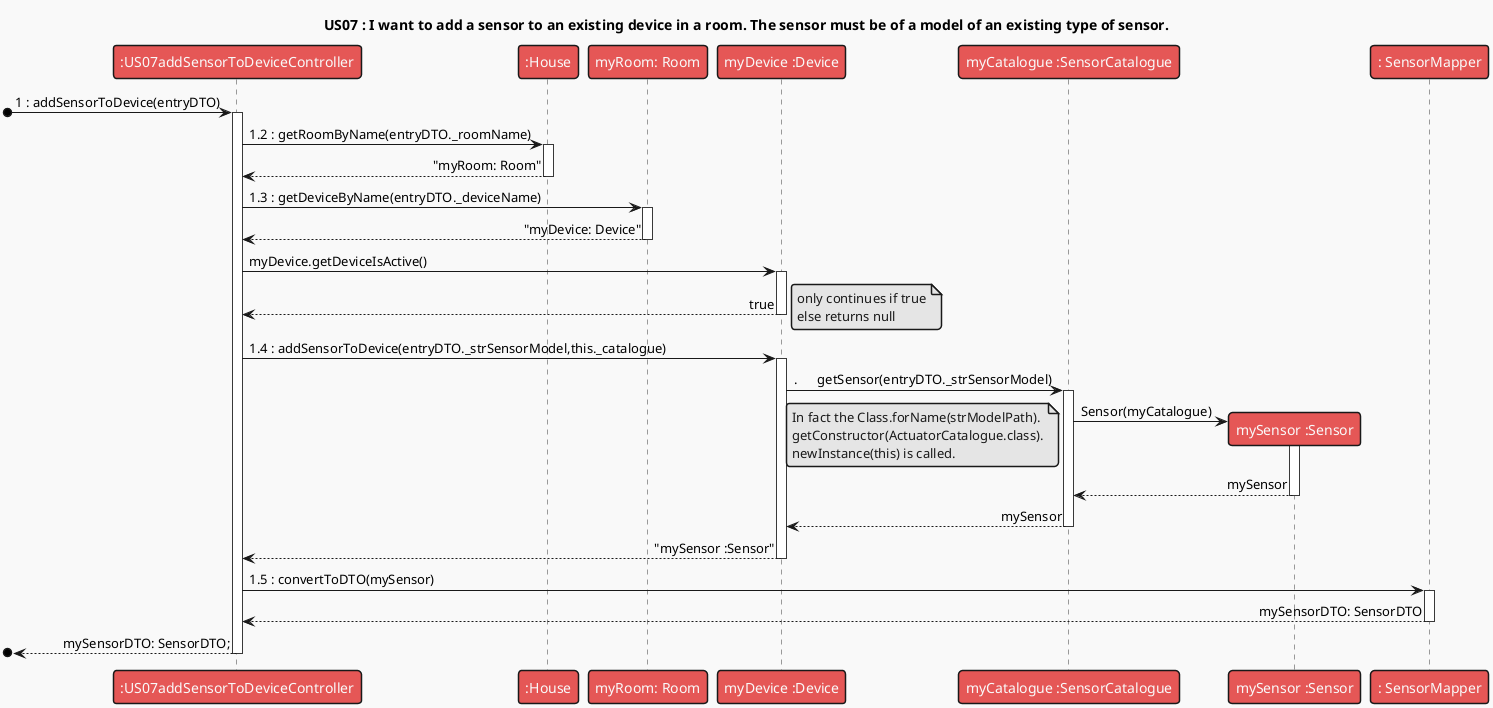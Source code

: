 @startuml
'https://plantuml.com/sequence-diagram

!theme mars
skinparam sequenceMessageAlign direction

title US07 : I want to add a sensor to an existing device in a room. The sensor must be of a model of an existing type of sensor.
[o-> ":US07addSensorToDeviceController" ++ : 1 : addSensorToDevice(entryDTO)

":US07addSensorToDeviceController"-> ":House" ++ : 1.2 : getRoomByName(entryDTO._roomName)
    ":House" --> ":US07addSensorToDeviceController" -- : "myRoom: Room"

":US07addSensorToDeviceController" -> "myRoom: Room" ++ : 1.3 : getDeviceByName(entryDTO._deviceName)
"myRoom: Room" --> ":US07addSensorToDeviceController" -- : "myDevice: Device"

":US07addSensorToDeviceController" ->"myDevice :Device" ++ : myDevice.getDeviceIsActive()
":US07addSensorToDeviceController" <-- "myDevice :Device" --: true
note right
only continues if true
else returns null
end note

":US07addSensorToDeviceController" -> "myDevice :Device" ++ : 1.4 : addSensorToDevice(entryDTO._strSensorModel,this._catalogue)

"myDevice :Device" -> "myCatalogue :SensorCatalogue"++ : .      getSensor(entryDTO._strSensorModel)

"myCatalogue :SensorCatalogue" -> "mySensor :Sensor"** : Sensor(myCatalogue)
note left
In fact the Class.forName(strModelPath).
getConstructor(ActuatorCatalogue.class).
newInstance(this) is called.
end note

activate "mySensor :Sensor"
"mySensor :Sensor" --> "myCatalogue :SensorCatalogue" --: mySensor
"myDevice :Device" <-- "myCatalogue :SensorCatalogue" --: mySensor
":US07addSensorToDeviceController" <-- "myDevice :Device" --: "mySensor :Sensor"

":US07addSensorToDeviceController" -> ": SensorMapper" ++ : 1.5 : convertToDTO(mySensor)
    ": SensorMapper" --> ":US07addSensorToDeviceController"-- : mySensorDTO: SensorDTO

[o<-- ":US07addSensorToDeviceController" --: mySensorDTO: SensorDTO;
@enduml